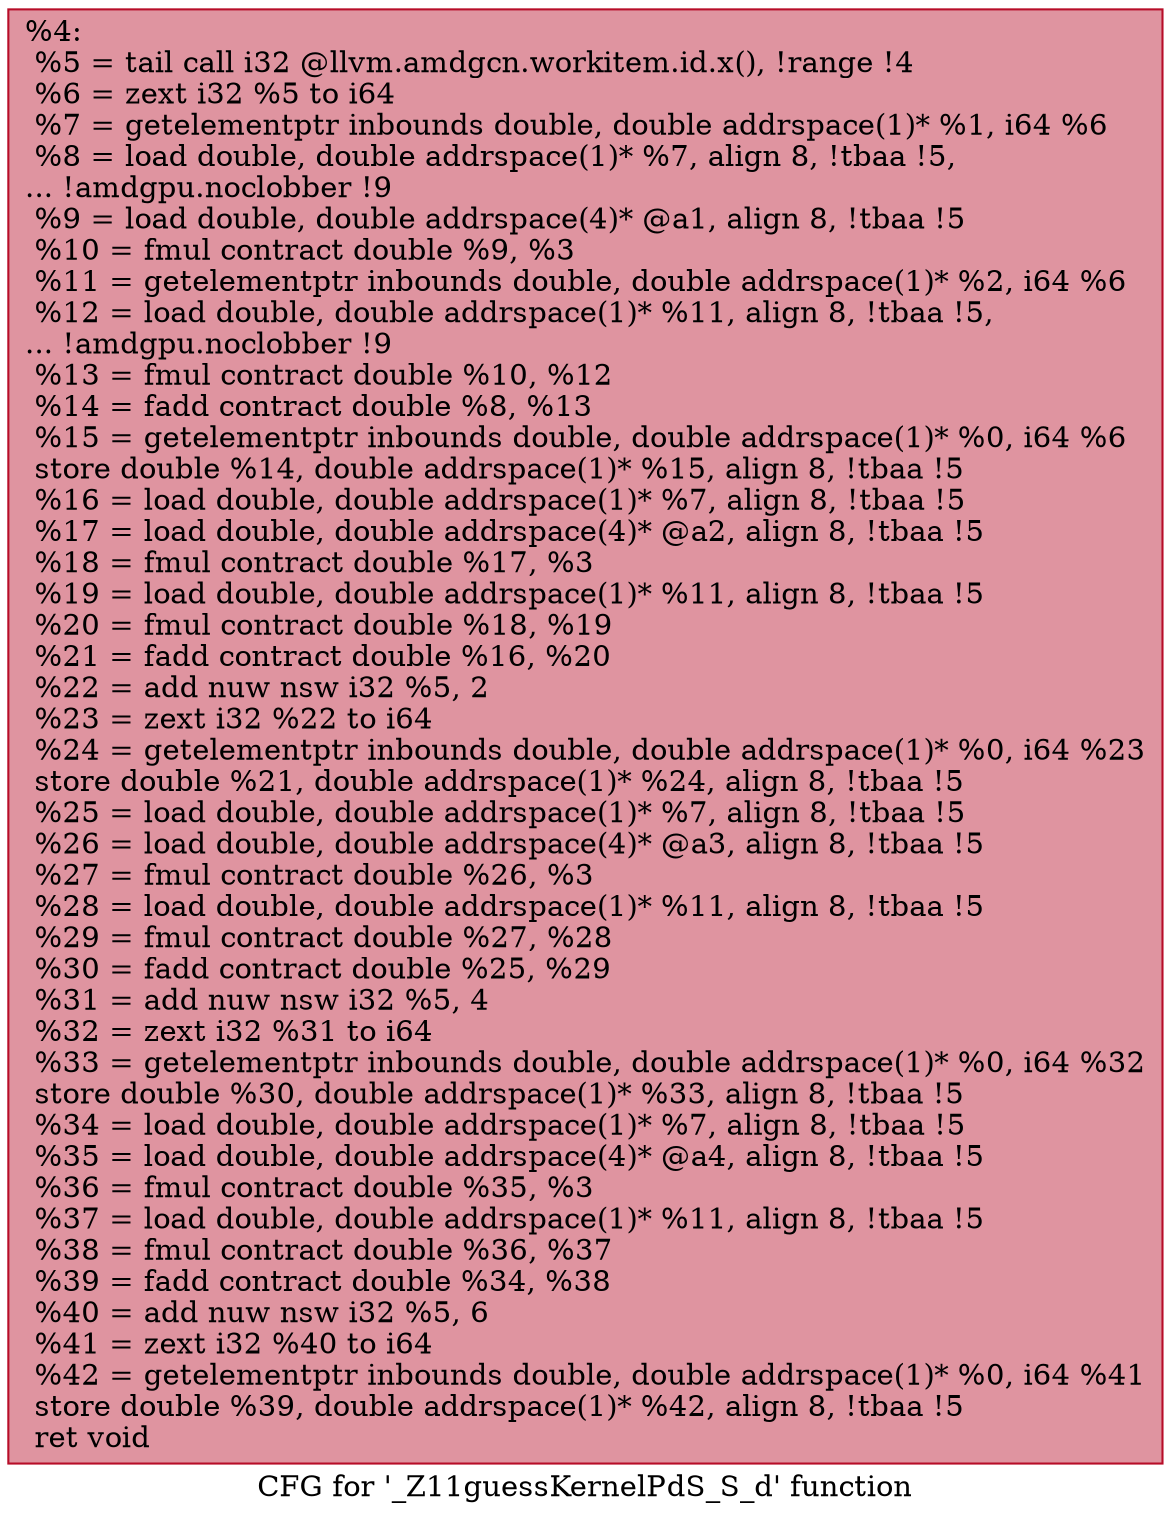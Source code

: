 digraph "CFG for '_Z11guessKernelPdS_S_d' function" {
	label="CFG for '_Z11guessKernelPdS_S_d' function";

	Node0x616dde0 [shape=record,color="#b70d28ff", style=filled, fillcolor="#b70d2870",label="{%4:\l  %5 = tail call i32 @llvm.amdgcn.workitem.id.x(), !range !4\l  %6 = zext i32 %5 to i64\l  %7 = getelementptr inbounds double, double addrspace(1)* %1, i64 %6\l  %8 = load double, double addrspace(1)* %7, align 8, !tbaa !5,\l... !amdgpu.noclobber !9\l  %9 = load double, double addrspace(4)* @a1, align 8, !tbaa !5\l  %10 = fmul contract double %9, %3\l  %11 = getelementptr inbounds double, double addrspace(1)* %2, i64 %6\l  %12 = load double, double addrspace(1)* %11, align 8, !tbaa !5,\l... !amdgpu.noclobber !9\l  %13 = fmul contract double %10, %12\l  %14 = fadd contract double %8, %13\l  %15 = getelementptr inbounds double, double addrspace(1)* %0, i64 %6\l  store double %14, double addrspace(1)* %15, align 8, !tbaa !5\l  %16 = load double, double addrspace(1)* %7, align 8, !tbaa !5\l  %17 = load double, double addrspace(4)* @a2, align 8, !tbaa !5\l  %18 = fmul contract double %17, %3\l  %19 = load double, double addrspace(1)* %11, align 8, !tbaa !5\l  %20 = fmul contract double %18, %19\l  %21 = fadd contract double %16, %20\l  %22 = add nuw nsw i32 %5, 2\l  %23 = zext i32 %22 to i64\l  %24 = getelementptr inbounds double, double addrspace(1)* %0, i64 %23\l  store double %21, double addrspace(1)* %24, align 8, !tbaa !5\l  %25 = load double, double addrspace(1)* %7, align 8, !tbaa !5\l  %26 = load double, double addrspace(4)* @a3, align 8, !tbaa !5\l  %27 = fmul contract double %26, %3\l  %28 = load double, double addrspace(1)* %11, align 8, !tbaa !5\l  %29 = fmul contract double %27, %28\l  %30 = fadd contract double %25, %29\l  %31 = add nuw nsw i32 %5, 4\l  %32 = zext i32 %31 to i64\l  %33 = getelementptr inbounds double, double addrspace(1)* %0, i64 %32\l  store double %30, double addrspace(1)* %33, align 8, !tbaa !5\l  %34 = load double, double addrspace(1)* %7, align 8, !tbaa !5\l  %35 = load double, double addrspace(4)* @a4, align 8, !tbaa !5\l  %36 = fmul contract double %35, %3\l  %37 = load double, double addrspace(1)* %11, align 8, !tbaa !5\l  %38 = fmul contract double %36, %37\l  %39 = fadd contract double %34, %38\l  %40 = add nuw nsw i32 %5, 6\l  %41 = zext i32 %40 to i64\l  %42 = getelementptr inbounds double, double addrspace(1)* %0, i64 %41\l  store double %39, double addrspace(1)* %42, align 8, !tbaa !5\l  ret void\l}"];
}

